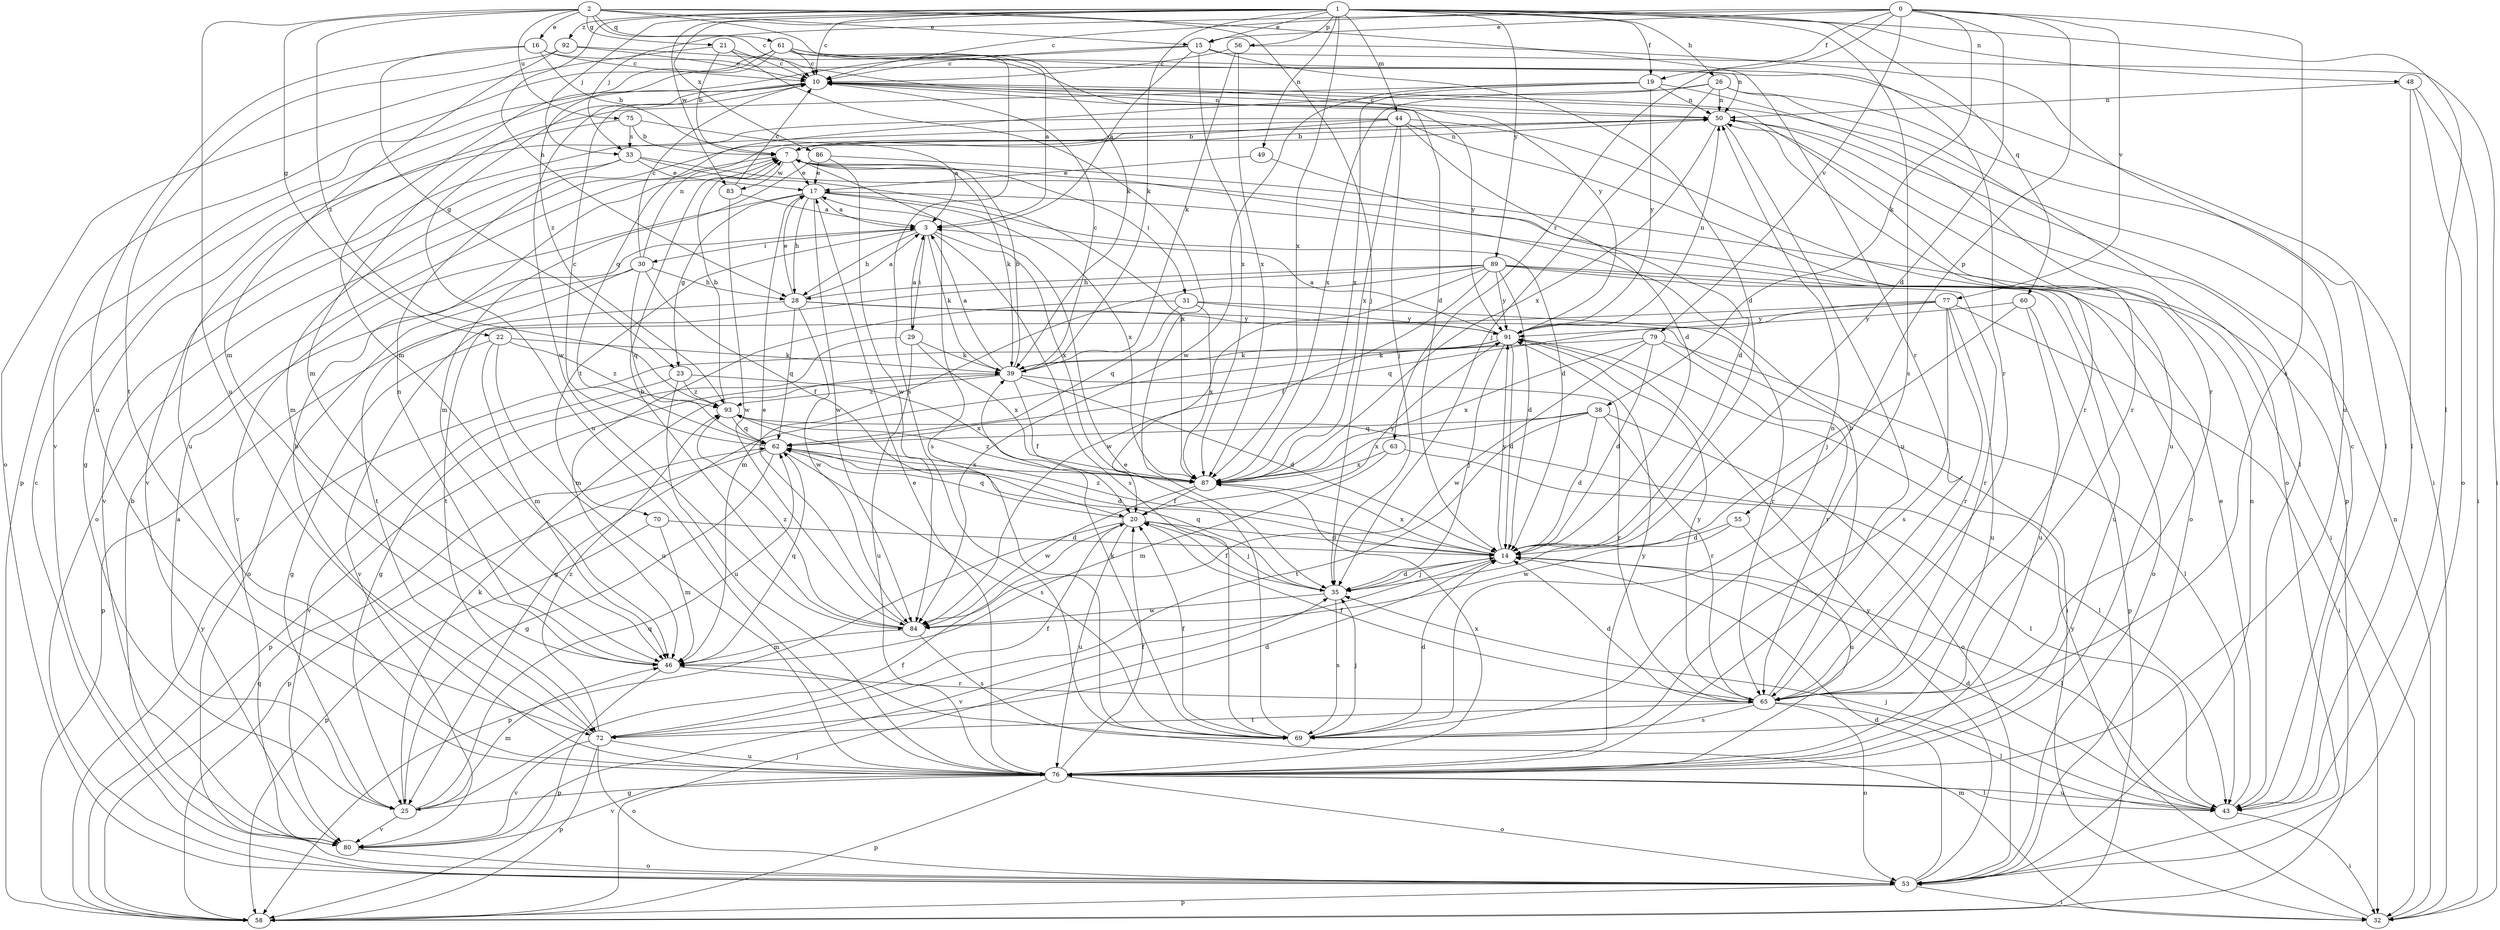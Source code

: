 strict digraph  {
0;
1;
2;
3;
7;
10;
14;
15;
16;
17;
19;
20;
21;
22;
23;
25;
26;
28;
29;
30;
31;
32;
33;
35;
38;
39;
43;
44;
46;
48;
49;
50;
53;
55;
56;
58;
60;
61;
62;
63;
65;
69;
70;
72;
75;
76;
77;
79;
80;
83;
84;
86;
87;
89;
91;
92;
93;
0 -> 10  [label=c];
0 -> 14  [label=d];
0 -> 15  [label=e];
0 -> 19  [label=f];
0 -> 33  [label=j];
0 -> 38  [label=k];
0 -> 55  [label=p];
0 -> 63  [label=r];
0 -> 69  [label=s];
0 -> 77  [label=v];
0 -> 79  [label=v];
1 -> 10  [label=c];
1 -> 15  [label=e];
1 -> 19  [label=f];
1 -> 26  [label=h];
1 -> 28  [label=h];
1 -> 33  [label=j];
1 -> 39  [label=k];
1 -> 43  [label=l];
1 -> 44  [label=m];
1 -> 48  [label=n];
1 -> 49  [label=n];
1 -> 56  [label=p];
1 -> 60  [label=q];
1 -> 69  [label=s];
1 -> 83  [label=w];
1 -> 86  [label=x];
1 -> 87  [label=x];
1 -> 89  [label=y];
1 -> 92  [label=z];
2 -> 10  [label=c];
2 -> 15  [label=e];
2 -> 16  [label=e];
2 -> 21  [label=g];
2 -> 22  [label=g];
2 -> 35  [label=j];
2 -> 39  [label=k];
2 -> 61  [label=q];
2 -> 65  [label=r];
2 -> 75  [label=u];
2 -> 76  [label=u];
2 -> 93  [label=z];
3 -> 28  [label=h];
3 -> 29  [label=i];
3 -> 30  [label=i];
3 -> 39  [label=k];
3 -> 69  [label=s];
3 -> 70  [label=t];
3 -> 87  [label=x];
7 -> 17  [label=e];
7 -> 31  [label=i];
7 -> 39  [label=k];
7 -> 50  [label=n];
7 -> 53  [label=o];
7 -> 69  [label=s];
7 -> 83  [label=w];
10 -> 50  [label=n];
10 -> 65  [label=r];
10 -> 76  [label=u];
10 -> 84  [label=w];
10 -> 91  [label=y];
14 -> 35  [label=j];
14 -> 43  [label=l];
14 -> 80  [label=v];
14 -> 87  [label=x];
14 -> 91  [label=y];
14 -> 93  [label=z];
15 -> 3  [label=a];
15 -> 10  [label=c];
15 -> 14  [label=d];
15 -> 32  [label=i];
15 -> 46  [label=m];
15 -> 87  [label=x];
16 -> 7  [label=b];
16 -> 10  [label=c];
16 -> 23  [label=g];
16 -> 50  [label=n];
16 -> 76  [label=u];
17 -> 3  [label=a];
17 -> 14  [label=d];
17 -> 23  [label=g];
17 -> 28  [label=h];
17 -> 80  [label=v];
17 -> 84  [label=w];
17 -> 87  [label=x];
19 -> 46  [label=m];
19 -> 50  [label=n];
19 -> 58  [label=p];
19 -> 84  [label=w];
19 -> 87  [label=x];
19 -> 91  [label=y];
20 -> 14  [label=d];
20 -> 35  [label=j];
20 -> 58  [label=p];
20 -> 62  [label=q];
20 -> 76  [label=u];
20 -> 91  [label=y];
21 -> 7  [label=b];
21 -> 10  [label=c];
21 -> 14  [label=d];
21 -> 35  [label=j];
21 -> 53  [label=o];
22 -> 25  [label=g];
22 -> 39  [label=k];
22 -> 46  [label=m];
22 -> 76  [label=u];
22 -> 93  [label=z];
23 -> 76  [label=u];
23 -> 80  [label=v];
23 -> 87  [label=x];
23 -> 93  [label=z];
25 -> 3  [label=a];
25 -> 20  [label=f];
25 -> 39  [label=k];
25 -> 46  [label=m];
25 -> 62  [label=q];
25 -> 80  [label=v];
26 -> 35  [label=j];
26 -> 43  [label=l];
26 -> 50  [label=n];
26 -> 53  [label=o];
26 -> 62  [label=q];
26 -> 87  [label=x];
28 -> 3  [label=a];
28 -> 17  [label=e];
28 -> 32  [label=i];
28 -> 58  [label=p];
28 -> 62  [label=q];
28 -> 84  [label=w];
28 -> 91  [label=y];
29 -> 3  [label=a];
29 -> 25  [label=g];
29 -> 39  [label=k];
29 -> 76  [label=u];
29 -> 87  [label=x];
30 -> 10  [label=c];
30 -> 20  [label=f];
30 -> 28  [label=h];
30 -> 50  [label=n];
30 -> 53  [label=o];
30 -> 62  [label=q];
30 -> 72  [label=t];
31 -> 46  [label=m];
31 -> 62  [label=q];
31 -> 65  [label=r];
31 -> 87  [label=x];
31 -> 91  [label=y];
32 -> 46  [label=m];
32 -> 50  [label=n];
32 -> 91  [label=y];
33 -> 17  [label=e];
33 -> 46  [label=m];
33 -> 53  [label=o];
33 -> 80  [label=v];
33 -> 87  [label=x];
35 -> 14  [label=d];
35 -> 20  [label=f];
35 -> 62  [label=q];
35 -> 69  [label=s];
35 -> 84  [label=w];
38 -> 14  [label=d];
38 -> 53  [label=o];
38 -> 62  [label=q];
38 -> 65  [label=r];
38 -> 72  [label=t];
38 -> 87  [label=x];
39 -> 3  [label=a];
39 -> 7  [label=b];
39 -> 10  [label=c];
39 -> 14  [label=d];
39 -> 20  [label=f];
39 -> 58  [label=p];
39 -> 65  [label=r];
39 -> 93  [label=z];
43 -> 10  [label=c];
43 -> 14  [label=d];
43 -> 17  [label=e];
43 -> 32  [label=i];
43 -> 35  [label=j];
43 -> 76  [label=u];
44 -> 7  [label=b];
44 -> 14  [label=d];
44 -> 25  [label=g];
44 -> 35  [label=j];
44 -> 65  [label=r];
44 -> 76  [label=u];
44 -> 80  [label=v];
44 -> 87  [label=x];
46 -> 50  [label=n];
46 -> 58  [label=p];
46 -> 62  [label=q];
46 -> 65  [label=r];
48 -> 32  [label=i];
48 -> 43  [label=l];
48 -> 50  [label=n];
48 -> 53  [label=o];
49 -> 14  [label=d];
49 -> 17  [label=e];
50 -> 7  [label=b];
50 -> 10  [label=c];
50 -> 43  [label=l];
50 -> 65  [label=r];
50 -> 76  [label=u];
50 -> 87  [label=x];
53 -> 10  [label=c];
53 -> 14  [label=d];
53 -> 32  [label=i];
53 -> 50  [label=n];
53 -> 58  [label=p];
53 -> 91  [label=y];
55 -> 14  [label=d];
55 -> 76  [label=u];
55 -> 84  [label=w];
56 -> 10  [label=c];
56 -> 39  [label=k];
56 -> 76  [label=u];
56 -> 87  [label=x];
58 -> 35  [label=j];
58 -> 62  [label=q];
58 -> 91  [label=y];
60 -> 35  [label=j];
60 -> 58  [label=p];
60 -> 76  [label=u];
60 -> 91  [label=y];
61 -> 3  [label=a];
61 -> 10  [label=c];
61 -> 32  [label=i];
61 -> 58  [label=p];
61 -> 65  [label=r];
61 -> 69  [label=s];
61 -> 80  [label=v];
61 -> 93  [label=z];
62 -> 10  [label=c];
62 -> 14  [label=d];
62 -> 25  [label=g];
62 -> 58  [label=p];
62 -> 69  [label=s];
62 -> 87  [label=x];
63 -> 43  [label=l];
63 -> 46  [label=m];
63 -> 87  [label=x];
65 -> 7  [label=b];
65 -> 14  [label=d];
65 -> 20  [label=f];
65 -> 43  [label=l];
65 -> 53  [label=o];
65 -> 69  [label=s];
65 -> 72  [label=t];
65 -> 91  [label=y];
69 -> 14  [label=d];
69 -> 17  [label=e];
69 -> 20  [label=f];
69 -> 35  [label=j];
69 -> 39  [label=k];
69 -> 50  [label=n];
70 -> 14  [label=d];
70 -> 46  [label=m];
70 -> 58  [label=p];
72 -> 7  [label=b];
72 -> 14  [label=d];
72 -> 20  [label=f];
72 -> 53  [label=o];
72 -> 58  [label=p];
72 -> 76  [label=u];
72 -> 80  [label=v];
72 -> 93  [label=z];
75 -> 3  [label=a];
75 -> 7  [label=b];
75 -> 76  [label=u];
75 -> 33  [label=s];
76 -> 17  [label=e];
76 -> 20  [label=f];
76 -> 25  [label=g];
76 -> 43  [label=l];
76 -> 53  [label=o];
76 -> 58  [label=p];
76 -> 80  [label=v];
76 -> 87  [label=x];
76 -> 91  [label=y];
77 -> 32  [label=i];
77 -> 62  [label=q];
77 -> 65  [label=r];
77 -> 69  [label=s];
77 -> 76  [label=u];
77 -> 80  [label=v];
77 -> 91  [label=y];
79 -> 14  [label=d];
79 -> 39  [label=k];
79 -> 43  [label=l];
79 -> 65  [label=r];
79 -> 84  [label=w];
79 -> 87  [label=x];
80 -> 7  [label=b];
80 -> 53  [label=o];
83 -> 3  [label=a];
83 -> 10  [label=c];
83 -> 84  [label=w];
84 -> 7  [label=b];
84 -> 17  [label=e];
84 -> 46  [label=m];
84 -> 69  [label=s];
84 -> 93  [label=z];
86 -> 17  [label=e];
86 -> 32  [label=i];
86 -> 46  [label=m];
86 -> 84  [label=w];
87 -> 20  [label=f];
87 -> 84  [label=w];
87 -> 93  [label=z];
89 -> 14  [label=d];
89 -> 20  [label=f];
89 -> 28  [label=h];
89 -> 46  [label=m];
89 -> 53  [label=o];
89 -> 65  [label=r];
89 -> 72  [label=t];
89 -> 76  [label=u];
89 -> 84  [label=w];
89 -> 91  [label=y];
91 -> 3  [label=a];
91 -> 14  [label=d];
91 -> 25  [label=g];
91 -> 35  [label=j];
91 -> 39  [label=k];
91 -> 50  [label=n];
92 -> 10  [label=c];
92 -> 46  [label=m];
92 -> 72  [label=t];
92 -> 91  [label=y];
93 -> 7  [label=b];
93 -> 43  [label=l];
93 -> 62  [label=q];
}

